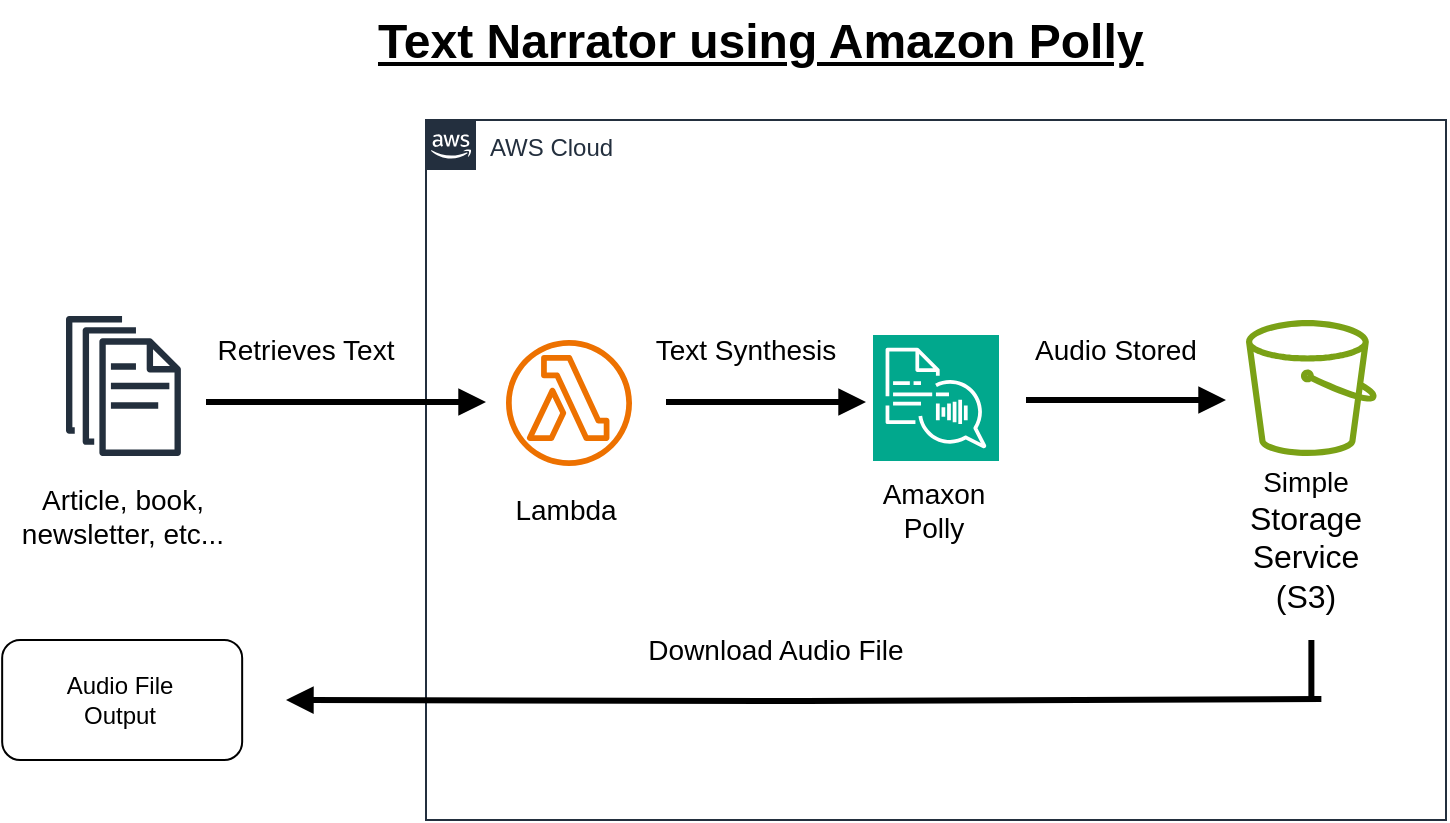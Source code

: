 <mxfile version="24.8.3">
  <diagram name="Page-1" id="-a5QCyfUtRHze6FJyRC8">
    <mxGraphModel dx="808" dy="454" grid="1" gridSize="10" guides="1" tooltips="1" connect="1" arrows="1" fold="1" page="1" pageScale="1" pageWidth="827" pageHeight="1169" math="0" shadow="0">
      <root>
        <mxCell id="0" />
        <mxCell id="1" parent="0" />
        <mxCell id="GnSwyA_P6bUMeBboWfVk-8" value="AWS Cloud" style="points=[[0,0],[0.25,0],[0.5,0],[0.75,0],[1,0],[1,0.25],[1,0.5],[1,0.75],[1,1],[0.75,1],[0.5,1],[0.25,1],[0,1],[0,0.75],[0,0.5],[0,0.25]];outlineConnect=0;gradientColor=none;html=1;whiteSpace=wrap;fontSize=12;fontStyle=0;container=1;pointerEvents=0;collapsible=0;recursiveResize=0;shape=mxgraph.aws4.group;grIcon=mxgraph.aws4.group_aws_cloud_alt;strokeColor=#232F3E;fillColor=none;verticalAlign=top;align=left;spacingLeft=30;fontColor=#232F3E;dashed=0;movable=0;resizable=0;rotatable=0;deletable=0;editable=0;locked=1;connectable=0;" parent="1" vertex="1">
          <mxGeometry x="240" y="80" width="510" height="350" as="geometry" />
        </mxCell>
        <mxCell id="GnSwyA_P6bUMeBboWfVk-18" value="" style="edgeStyle=orthogonalEdgeStyle;html=1;endArrow=block;elbow=vertical;startArrow=none;endFill=1;strokeColor=#000000;rounded=0;strokeWidth=3;" parent="GnSwyA_P6bUMeBboWfVk-8" edge="1">
          <mxGeometry width="100" relative="1" as="geometry">
            <mxPoint x="120" y="141" as="sourcePoint" />
            <mxPoint x="220" y="141" as="targetPoint" />
          </mxGeometry>
        </mxCell>
        <mxCell id="GnSwyA_P6bUMeBboWfVk-19" value="" style="edgeStyle=orthogonalEdgeStyle;html=1;endArrow=block;elbow=vertical;startArrow=none;endFill=1;strokeColor=#000000;rounded=0;strokeWidth=3;" parent="GnSwyA_P6bUMeBboWfVk-8" edge="1">
          <mxGeometry width="100" relative="1" as="geometry">
            <mxPoint x="300" y="140" as="sourcePoint" />
            <mxPoint x="400" y="140" as="targetPoint" />
          </mxGeometry>
        </mxCell>
        <mxCell id="GnSwyA_P6bUMeBboWfVk-1" value="&lt;h1 style=&quot;margin-top: 0px;&quot;&gt;&lt;u&gt;Text Narrator using Amazon Polly&lt;/u&gt;&lt;/h1&gt;" style="text;html=1;whiteSpace=wrap;overflow=hidden;rounded=0;" parent="1" vertex="1">
          <mxGeometry x="214" y="20" width="400" height="50" as="geometry" />
        </mxCell>
        <mxCell id="GnSwyA_P6bUMeBboWfVk-3" value="" style="sketch=0;points=[[0,0,0],[0.25,0,0],[0.5,0,0],[0.75,0,0],[1,0,0],[0,1,0],[0.25,1,0],[0.5,1,0],[0.75,1,0],[1,1,0],[0,0.25,0],[0,0.5,0],[0,0.75,0],[1,0.25,0],[1,0.5,0],[1,0.75,0]];outlineConnect=0;fontColor=#232F3E;fillColor=#01A88D;strokeColor=#ffffff;dashed=0;verticalLabelPosition=bottom;verticalAlign=top;align=center;html=1;fontSize=12;fontStyle=0;aspect=fixed;shape=mxgraph.aws4.resourceIcon;resIcon=mxgraph.aws4.polly;" parent="1" vertex="1">
          <mxGeometry x="463.5" y="187.5" width="63" height="63" as="geometry" />
        </mxCell>
        <mxCell id="GnSwyA_P6bUMeBboWfVk-4" value="" style="sketch=0;outlineConnect=0;fontColor=#232F3E;gradientColor=none;fillColor=#7AA116;strokeColor=none;dashed=0;verticalLabelPosition=bottom;verticalAlign=top;align=center;html=1;fontSize=12;fontStyle=0;aspect=fixed;pointerEvents=1;shape=mxgraph.aws4.bucket;" parent="1" vertex="1">
          <mxGeometry x="650" y="180" width="65.38" height="68" as="geometry" />
        </mxCell>
        <mxCell id="GnSwyA_P6bUMeBboWfVk-5" value="" style="sketch=0;outlineConnect=0;fontColor=#232F3E;gradientColor=none;fillColor=#ED7100;strokeColor=none;dashed=0;verticalLabelPosition=bottom;verticalAlign=top;align=center;html=1;fontSize=12;fontStyle=0;aspect=fixed;pointerEvents=1;shape=mxgraph.aws4.lambda_function;" parent="1" vertex="1">
          <mxGeometry x="280" y="190" width="63" height="63" as="geometry" />
        </mxCell>
        <mxCell id="GnSwyA_P6bUMeBboWfVk-7" value="" style="sketch=0;outlineConnect=0;fontColor=#232F3E;gradientColor=none;fillColor=#232F3D;strokeColor=none;dashed=0;verticalLabelPosition=bottom;verticalAlign=top;align=center;html=1;fontSize=12;fontStyle=0;aspect=fixed;pointerEvents=1;shape=mxgraph.aws4.documents;" parent="1" vertex="1">
          <mxGeometry x="60" y="178" width="57.44" height="70" as="geometry" />
        </mxCell>
        <mxCell id="GnSwyA_P6bUMeBboWfVk-9" value="&lt;font style=&quot;font-size: 14px;&quot;&gt;Simple&lt;/font&gt;&lt;div&gt;&lt;font size=&quot;3&quot;&gt;Storage&lt;/font&gt;&lt;/div&gt;&lt;div&gt;&lt;font size=&quot;3&quot;&gt;Service&lt;/font&gt;&lt;/div&gt;&lt;div&gt;&lt;font size=&quot;3&quot;&gt;(S3)&lt;/font&gt;&lt;/div&gt;" style="text;html=1;align=center;verticalAlign=middle;whiteSpace=wrap;rounded=0;" parent="1" vertex="1">
          <mxGeometry x="640" y="260" width="80" height="60" as="geometry" />
        </mxCell>
        <mxCell id="GnSwyA_P6bUMeBboWfVk-10" value="&lt;font style=&quot;font-size: 14px;&quot;&gt;Amaxon Polly&lt;/font&gt;" style="text;html=1;align=center;verticalAlign=middle;whiteSpace=wrap;rounded=0;" parent="1" vertex="1">
          <mxGeometry x="463.5" y="260" width="60" height="30" as="geometry" />
        </mxCell>
        <mxCell id="GnSwyA_P6bUMeBboWfVk-11" value="&lt;font style=&quot;font-size: 14px;&quot;&gt;Lambda&lt;/font&gt;" style="text;html=1;align=center;verticalAlign=middle;whiteSpace=wrap;rounded=0;" parent="1" vertex="1">
          <mxGeometry x="280" y="260" width="60" height="30" as="geometry" />
        </mxCell>
        <mxCell id="GnSwyA_P6bUMeBboWfVk-12" value="&lt;font style=&quot;font-size: 14px;&quot;&gt;Article, book, newsletter, etc...&lt;/font&gt;" style="text;html=1;align=center;verticalAlign=middle;whiteSpace=wrap;rounded=0;" parent="1" vertex="1">
          <mxGeometry x="28.08" y="253" width="121.28" height="50" as="geometry" />
        </mxCell>
        <mxCell id="GnSwyA_P6bUMeBboWfVk-14" value="" style="rounded=1;whiteSpace=wrap;html=1;" parent="1" vertex="1">
          <mxGeometry x="28.08" y="340" width="120" height="60" as="geometry" />
        </mxCell>
        <mxCell id="GnSwyA_P6bUMeBboWfVk-15" value="Audio File Output" style="text;html=1;align=center;verticalAlign=middle;whiteSpace=wrap;rounded=0;" parent="1" vertex="1">
          <mxGeometry x="57.44" y="355" width="60" height="30" as="geometry" />
        </mxCell>
        <mxCell id="GnSwyA_P6bUMeBboWfVk-16" value="" style="edgeStyle=orthogonalEdgeStyle;html=1;endArrow=block;elbow=vertical;startArrow=none;endFill=1;strokeColor=#000000;rounded=0;strokeWidth=3;" parent="1" edge="1">
          <mxGeometry width="100" relative="1" as="geometry">
            <mxPoint x="130" y="221" as="sourcePoint" />
            <mxPoint x="270" y="221" as="targetPoint" />
          </mxGeometry>
        </mxCell>
        <mxCell id="GnSwyA_P6bUMeBboWfVk-22" value="" style="line;strokeWidth=3;direction=south;html=1;" parent="1" vertex="1">
          <mxGeometry x="677.69" y="340" width="10" height="30" as="geometry" />
        </mxCell>
        <mxCell id="GnSwyA_P6bUMeBboWfVk-23" value="" style="edgeStyle=orthogonalEdgeStyle;html=1;endArrow=none;elbow=vertical;startArrow=block;startFill=1;strokeColor=#000000;rounded=0;strokeWidth=3;" parent="1" edge="1">
          <mxGeometry width="100" relative="1" as="geometry">
            <mxPoint x="170" y="370" as="sourcePoint" />
            <mxPoint x="687.69" y="369.5" as="targetPoint" />
          </mxGeometry>
        </mxCell>
        <mxCell id="VqJvo6o6UqtbqxokDuUy-1" value="&lt;font style=&quot;font-size: 14px;&quot;&gt;Retrieves Text&lt;/font&gt;" style="text;html=1;align=center;verticalAlign=middle;whiteSpace=wrap;rounded=0;" vertex="1" parent="1">
          <mxGeometry x="130" y="180" width="100" height="30" as="geometry" />
        </mxCell>
        <mxCell id="VqJvo6o6UqtbqxokDuUy-2" value="&lt;font style=&quot;font-size: 14px;&quot;&gt;Text Synthesis&lt;/font&gt;" style="text;html=1;align=center;verticalAlign=middle;whiteSpace=wrap;rounded=0;" vertex="1" parent="1">
          <mxGeometry x="350" y="180" width="100" height="30" as="geometry" />
        </mxCell>
        <mxCell id="VqJvo6o6UqtbqxokDuUy-3" value="&lt;font style=&quot;font-size: 14px;&quot;&gt;Audio Stored&lt;/font&gt;" style="text;html=1;align=center;verticalAlign=middle;whiteSpace=wrap;rounded=0;" vertex="1" parent="1">
          <mxGeometry x="540" y="180" width="90" height="30" as="geometry" />
        </mxCell>
        <mxCell id="VqJvo6o6UqtbqxokDuUy-4" value="&lt;font style=&quot;font-size: 14px;&quot;&gt;Download Audio File&lt;/font&gt;" style="text;html=1;align=center;verticalAlign=middle;whiteSpace=wrap;rounded=0;" vertex="1" parent="1">
          <mxGeometry x="350" y="330" width="130" height="30" as="geometry" />
        </mxCell>
      </root>
    </mxGraphModel>
  </diagram>
</mxfile>
